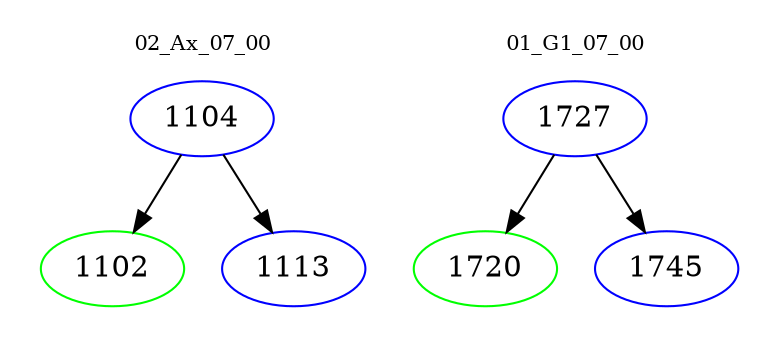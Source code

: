 digraph{
subgraph cluster_0 {
color = white
label = "02_Ax_07_00";
fontsize=10;
T0_1104 [label="1104", color="blue"]
T0_1104 -> T0_1102 [color="black"]
T0_1102 [label="1102", color="green"]
T0_1104 -> T0_1113 [color="black"]
T0_1113 [label="1113", color="blue"]
}
subgraph cluster_1 {
color = white
label = "01_G1_07_00";
fontsize=10;
T1_1727 [label="1727", color="blue"]
T1_1727 -> T1_1720 [color="black"]
T1_1720 [label="1720", color="green"]
T1_1727 -> T1_1745 [color="black"]
T1_1745 [label="1745", color="blue"]
}
}
